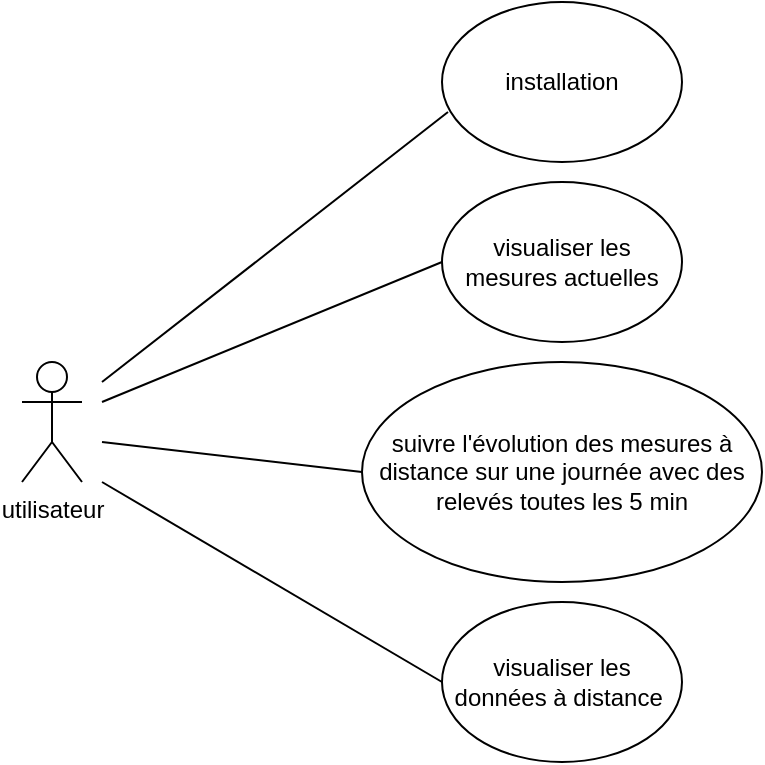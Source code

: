 <mxfile version="24.0.1" type="device">
  <diagram name="Page-1" id="r_JvOzuq-2iBqOJ9ar-h">
    <mxGraphModel dx="1066" dy="613" grid="1" gridSize="10" guides="1" tooltips="1" connect="1" arrows="1" fold="1" page="1" pageScale="1" pageWidth="827" pageHeight="1169" math="0" shadow="0">
      <root>
        <mxCell id="0" />
        <mxCell id="1" parent="0" />
        <mxCell id="FZDb_1K59FNx91PUfOuP-1" value="utilisateur" style="shape=umlActor;verticalLabelPosition=bottom;verticalAlign=top;html=1;outlineConnect=0;" vertex="1" parent="1">
          <mxGeometry x="90" y="260" width="30" height="60" as="geometry" />
        </mxCell>
        <mxCell id="FZDb_1K59FNx91PUfOuP-6" value="installation" style="ellipse;whiteSpace=wrap;html=1;" vertex="1" parent="1">
          <mxGeometry x="300" y="80" width="120" height="80" as="geometry" />
        </mxCell>
        <mxCell id="FZDb_1K59FNx91PUfOuP-8" value="visualiser les données à distance&amp;nbsp;" style="ellipse;whiteSpace=wrap;html=1;" vertex="1" parent="1">
          <mxGeometry x="300" y="380" width="120" height="80" as="geometry" />
        </mxCell>
        <mxCell id="FZDb_1K59FNx91PUfOuP-9" value="suivre l&#39;évolution des mesures à distance sur une journée avec des relevés toutes les 5 min" style="ellipse;whiteSpace=wrap;html=1;" vertex="1" parent="1">
          <mxGeometry x="260" y="260" width="200" height="110" as="geometry" />
        </mxCell>
        <mxCell id="FZDb_1K59FNx91PUfOuP-10" value="visualiser les mesures actuelles" style="ellipse;whiteSpace=wrap;html=1;" vertex="1" parent="1">
          <mxGeometry x="300" y="170" width="120" height="80" as="geometry" />
        </mxCell>
        <mxCell id="FZDb_1K59FNx91PUfOuP-11" value="" style="endArrow=none;html=1;rounded=0;entryX=0;entryY=0.5;entryDx=0;entryDy=0;" edge="1" parent="1" target="FZDb_1K59FNx91PUfOuP-9">
          <mxGeometry width="50" height="50" relative="1" as="geometry">
            <mxPoint x="130" y="300" as="sourcePoint" />
            <mxPoint x="240" y="290" as="targetPoint" />
          </mxGeometry>
        </mxCell>
        <mxCell id="FZDb_1K59FNx91PUfOuP-12" value="" style="endArrow=none;html=1;rounded=0;entryX=0;entryY=0.5;entryDx=0;entryDy=0;" edge="1" parent="1" target="FZDb_1K59FNx91PUfOuP-8">
          <mxGeometry width="50" height="50" relative="1" as="geometry">
            <mxPoint x="130" y="320" as="sourcePoint" />
            <mxPoint x="210" y="410" as="targetPoint" />
          </mxGeometry>
        </mxCell>
        <mxCell id="FZDb_1K59FNx91PUfOuP-13" value="" style="endArrow=none;html=1;rounded=0;" edge="1" parent="1">
          <mxGeometry width="50" height="50" relative="1" as="geometry">
            <mxPoint x="130" y="280" as="sourcePoint" />
            <mxPoint x="300" y="210" as="targetPoint" />
          </mxGeometry>
        </mxCell>
        <mxCell id="FZDb_1K59FNx91PUfOuP-14" value="" style="endArrow=none;html=1;rounded=0;entryX=0.025;entryY=0.688;entryDx=0;entryDy=0;entryPerimeter=0;" edge="1" parent="1" target="FZDb_1K59FNx91PUfOuP-6">
          <mxGeometry width="50" height="50" relative="1" as="geometry">
            <mxPoint x="130" y="270" as="sourcePoint" />
            <mxPoint x="180" y="250" as="targetPoint" />
          </mxGeometry>
        </mxCell>
      </root>
    </mxGraphModel>
  </diagram>
</mxfile>
